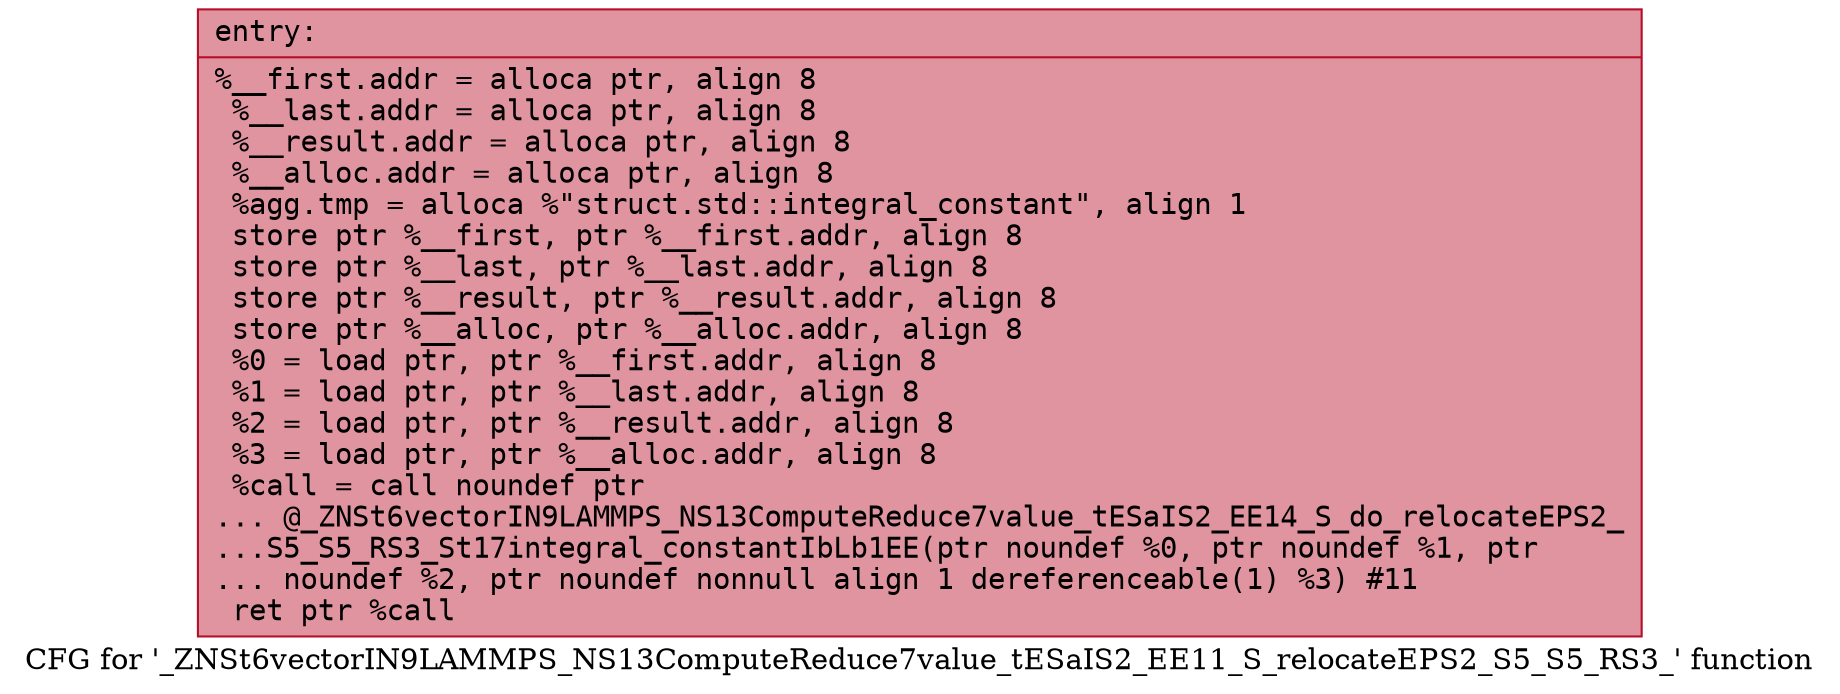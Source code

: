 digraph "CFG for '_ZNSt6vectorIN9LAMMPS_NS13ComputeReduce7value_tESaIS2_EE11_S_relocateEPS2_S5_S5_RS3_' function" {
	label="CFG for '_ZNSt6vectorIN9LAMMPS_NS13ComputeReduce7value_tESaIS2_EE11_S_relocateEPS2_S5_S5_RS3_' function";

	Node0x5591403575a0 [shape=record,color="#b70d28ff", style=filled, fillcolor="#b70d2870" fontname="Courier",label="{entry:\l|  %__first.addr = alloca ptr, align 8\l  %__last.addr = alloca ptr, align 8\l  %__result.addr = alloca ptr, align 8\l  %__alloc.addr = alloca ptr, align 8\l  %agg.tmp = alloca %\"struct.std::integral_constant\", align 1\l  store ptr %__first, ptr %__first.addr, align 8\l  store ptr %__last, ptr %__last.addr, align 8\l  store ptr %__result, ptr %__result.addr, align 8\l  store ptr %__alloc, ptr %__alloc.addr, align 8\l  %0 = load ptr, ptr %__first.addr, align 8\l  %1 = load ptr, ptr %__last.addr, align 8\l  %2 = load ptr, ptr %__result.addr, align 8\l  %3 = load ptr, ptr %__alloc.addr, align 8\l  %call = call noundef ptr\l... @_ZNSt6vectorIN9LAMMPS_NS13ComputeReduce7value_tESaIS2_EE14_S_do_relocateEPS2_\l...S5_S5_RS3_St17integral_constantIbLb1EE(ptr noundef %0, ptr noundef %1, ptr\l... noundef %2, ptr noundef nonnull align 1 dereferenceable(1) %3) #11\l  ret ptr %call\l}"];
}
